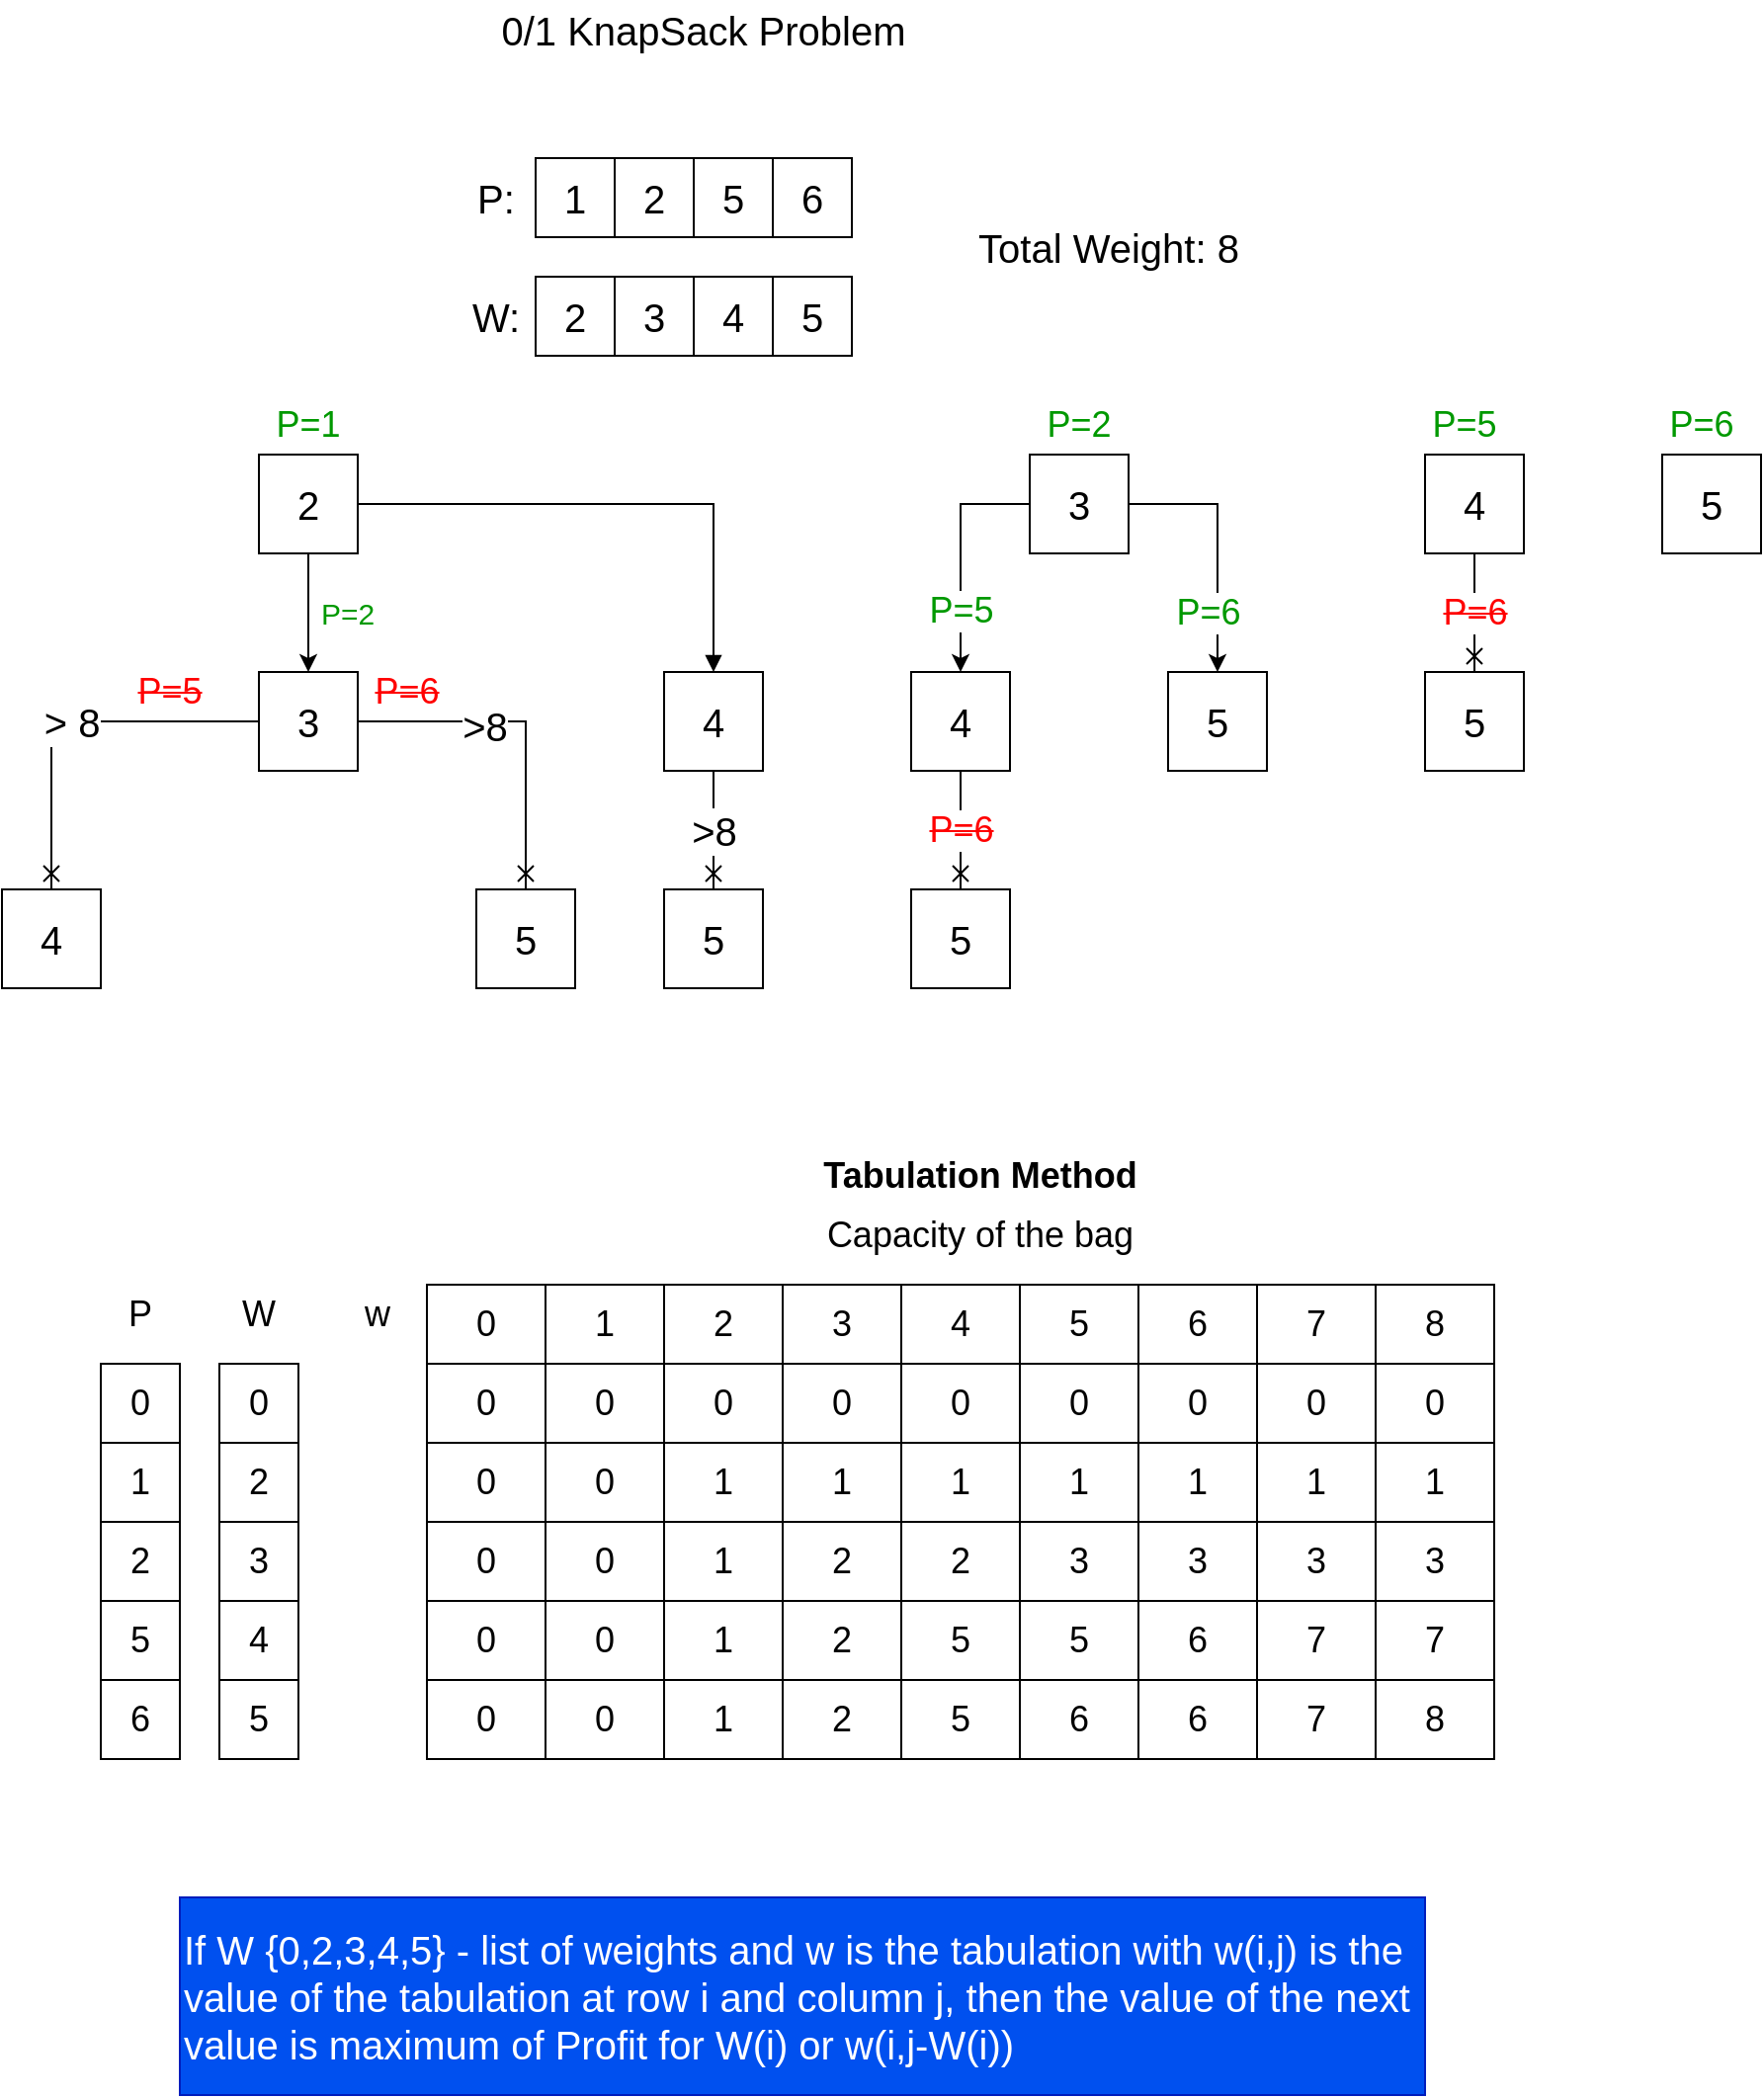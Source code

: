 <mxfile version="18.0.1" type="device"><diagram id="SqWBPJJUdPIukNFV1ZP2" name="Page-1"><mxGraphModel dx="1350" dy="841" grid="1" gridSize="10" guides="1" tooltips="1" connect="1" arrows="1" fold="1" page="1" pageScale="1" pageWidth="850" pageHeight="1100" math="0" shadow="0"><root><mxCell id="0"/><mxCell id="1" parent="0"/><mxCell id="1sHCbKnwe0wdmTZxjy4G-1" value="&lt;font style=&quot;font-size: 20px&quot;&gt;0/1 KnapSack Problem&lt;/font&gt;" style="text;html=1;strokeColor=none;fillColor=none;align=center;verticalAlign=middle;whiteSpace=wrap;rounded=0;" parent="1" vertex="1"><mxGeometry x="270" y="60" width="230" height="30" as="geometry"/></mxCell><mxCell id="1sHCbKnwe0wdmTZxjy4G-14" value="" style="group" parent="1" vertex="1" connectable="0"><mxGeometry x="250" y="200" width="210" height="40" as="geometry"/></mxCell><mxCell id="1sHCbKnwe0wdmTZxjy4G-8" value="W:" style="text;html=1;strokeColor=none;fillColor=none;align=center;verticalAlign=middle;whiteSpace=wrap;rounded=0;fontSize=20;" parent="1sHCbKnwe0wdmTZxjy4G-14" vertex="1"><mxGeometry y="5" width="60" height="30" as="geometry"/></mxCell><mxCell id="1sHCbKnwe0wdmTZxjy4G-9" value="" style="group" parent="1sHCbKnwe0wdmTZxjy4G-14" vertex="1" connectable="0"><mxGeometry x="50" width="160" height="40" as="geometry"/></mxCell><mxCell id="1sHCbKnwe0wdmTZxjy4G-10" value="2" style="rounded=0;whiteSpace=wrap;html=1;fontSize=20;" parent="1sHCbKnwe0wdmTZxjy4G-9" vertex="1"><mxGeometry width="40" height="40" as="geometry"/></mxCell><mxCell id="1sHCbKnwe0wdmTZxjy4G-11" value="3" style="rounded=0;whiteSpace=wrap;html=1;fontSize=20;" parent="1sHCbKnwe0wdmTZxjy4G-9" vertex="1"><mxGeometry x="40" width="40" height="40" as="geometry"/></mxCell><mxCell id="1sHCbKnwe0wdmTZxjy4G-12" value="4" style="rounded=0;whiteSpace=wrap;html=1;fontSize=20;" parent="1sHCbKnwe0wdmTZxjy4G-9" vertex="1"><mxGeometry x="80" width="40" height="40" as="geometry"/></mxCell><mxCell id="1sHCbKnwe0wdmTZxjy4G-13" value="5" style="rounded=0;whiteSpace=wrap;html=1;fontSize=20;" parent="1sHCbKnwe0wdmTZxjy4G-9" vertex="1"><mxGeometry x="120" width="40" height="40" as="geometry"/></mxCell><mxCell id="1sHCbKnwe0wdmTZxjy4G-15" value="" style="group" parent="1" vertex="1" connectable="0"><mxGeometry x="250" y="140" width="210" height="40" as="geometry"/></mxCell><mxCell id="1sHCbKnwe0wdmTZxjy4G-2" value="P:" style="text;html=1;strokeColor=none;fillColor=none;align=center;verticalAlign=middle;whiteSpace=wrap;rounded=0;fontSize=20;" parent="1sHCbKnwe0wdmTZxjy4G-15" vertex="1"><mxGeometry y="5" width="60" height="30" as="geometry"/></mxCell><mxCell id="1sHCbKnwe0wdmTZxjy4G-7" value="" style="group" parent="1sHCbKnwe0wdmTZxjy4G-15" vertex="1" connectable="0"><mxGeometry x="50" width="160" height="40" as="geometry"/></mxCell><mxCell id="1sHCbKnwe0wdmTZxjy4G-3" value="1" style="rounded=0;whiteSpace=wrap;html=1;fontSize=20;" parent="1sHCbKnwe0wdmTZxjy4G-7" vertex="1"><mxGeometry width="40" height="40" as="geometry"/></mxCell><mxCell id="1sHCbKnwe0wdmTZxjy4G-4" value="2" style="rounded=0;whiteSpace=wrap;html=1;fontSize=20;" parent="1sHCbKnwe0wdmTZxjy4G-7" vertex="1"><mxGeometry x="40" width="40" height="40" as="geometry"/></mxCell><mxCell id="1sHCbKnwe0wdmTZxjy4G-5" value="5" style="rounded=0;whiteSpace=wrap;html=1;fontSize=20;" parent="1sHCbKnwe0wdmTZxjy4G-7" vertex="1"><mxGeometry x="80" width="40" height="40" as="geometry"/></mxCell><mxCell id="1sHCbKnwe0wdmTZxjy4G-6" value="6" style="rounded=0;whiteSpace=wrap;html=1;fontSize=20;" parent="1sHCbKnwe0wdmTZxjy4G-7" vertex="1"><mxGeometry x="120" width="40" height="40" as="geometry"/></mxCell><mxCell id="1sHCbKnwe0wdmTZxjy4G-22" style="edgeStyle=orthogonalEdgeStyle;rounded=0;orthogonalLoop=1;jettySize=auto;html=1;fontSize=20;" parent="1" source="1sHCbKnwe0wdmTZxjy4G-16" target="1sHCbKnwe0wdmTZxjy4G-18" edge="1"><mxGeometry relative="1" as="geometry"/></mxCell><mxCell id="1sHCbKnwe0wdmTZxjy4G-28" style="edgeStyle=orthogonalEdgeStyle;rounded=0;orthogonalLoop=1;jettySize=auto;html=1;fontSize=20;endArrow=block;endFill=1;" parent="1" source="1sHCbKnwe0wdmTZxjy4G-16" target="1sHCbKnwe0wdmTZxjy4G-27" edge="1"><mxGeometry relative="1" as="geometry"/></mxCell><mxCell id="1sHCbKnwe0wdmTZxjy4G-16" value="2" style="whiteSpace=wrap;html=1;aspect=fixed;fontSize=20;" parent="1" vertex="1"><mxGeometry x="160" y="290" width="50" height="50" as="geometry"/></mxCell><mxCell id="1sHCbKnwe0wdmTZxjy4G-23" value="&amp;gt; 8" style="edgeStyle=orthogonalEdgeStyle;rounded=0;orthogonalLoop=1;jettySize=auto;html=1;fontSize=20;endArrow=cross;endFill=0;" parent="1" source="1sHCbKnwe0wdmTZxjy4G-18" target="1sHCbKnwe0wdmTZxjy4G-19" edge="1"><mxGeometry relative="1" as="geometry"><Array as="points"><mxPoint x="55" y="425"/></Array></mxGeometry></mxCell><mxCell id="1sHCbKnwe0wdmTZxjy4G-25" style="edgeStyle=orthogonalEdgeStyle;rounded=0;orthogonalLoop=1;jettySize=auto;html=1;entryX=0.5;entryY=0;entryDx=0;entryDy=0;fontSize=20;endArrow=cross;endFill=0;" parent="1" source="1sHCbKnwe0wdmTZxjy4G-18" target="1sHCbKnwe0wdmTZxjy4G-24" edge="1"><mxGeometry relative="1" as="geometry"/></mxCell><mxCell id="1sHCbKnwe0wdmTZxjy4G-26" value="&amp;gt;8" style="edgeLabel;html=1;align=center;verticalAlign=middle;resizable=0;points=[];fontSize=20;" parent="1sHCbKnwe0wdmTZxjy4G-25" vertex="1" connectable="0"><mxGeometry x="-0.247" y="-2" relative="1" as="geometry"><mxPoint as="offset"/></mxGeometry></mxCell><mxCell id="1sHCbKnwe0wdmTZxjy4G-18" value="3" style="whiteSpace=wrap;html=1;aspect=fixed;fontSize=20;" parent="1" vertex="1"><mxGeometry x="160" y="400" width="50" height="50" as="geometry"/></mxCell><mxCell id="1sHCbKnwe0wdmTZxjy4G-19" value="4" style="whiteSpace=wrap;html=1;aspect=fixed;fontSize=20;" parent="1" vertex="1"><mxGeometry x="30" y="510" width="50" height="50" as="geometry"/></mxCell><mxCell id="1sHCbKnwe0wdmTZxjy4G-21" value="Total Weight: 8" style="text;html=1;strokeColor=none;fillColor=none;align=center;verticalAlign=middle;whiteSpace=wrap;rounded=0;fontSize=20;" parent="1" vertex="1"><mxGeometry x="510" y="170" width="160" height="30" as="geometry"/></mxCell><mxCell id="1sHCbKnwe0wdmTZxjy4G-24" value="5" style="whiteSpace=wrap;html=1;aspect=fixed;fontSize=20;" parent="1" vertex="1"><mxGeometry x="270" y="510" width="50" height="50" as="geometry"/></mxCell><mxCell id="1sHCbKnwe0wdmTZxjy4G-30" value="&amp;gt;8" style="edgeStyle=orthogonalEdgeStyle;rounded=0;orthogonalLoop=1;jettySize=auto;html=1;entryX=0.5;entryY=0;entryDx=0;entryDy=0;fontSize=20;endArrow=cross;endFill=0;" parent="1" source="1sHCbKnwe0wdmTZxjy4G-27" target="1sHCbKnwe0wdmTZxjy4G-29" edge="1"><mxGeometry relative="1" as="geometry"/></mxCell><mxCell id="1sHCbKnwe0wdmTZxjy4G-27" value="4" style="whiteSpace=wrap;html=1;aspect=fixed;fontSize=20;" parent="1" vertex="1"><mxGeometry x="365" y="400" width="50" height="50" as="geometry"/></mxCell><mxCell id="1sHCbKnwe0wdmTZxjy4G-29" value="5" style="whiteSpace=wrap;html=1;aspect=fixed;fontSize=20;" parent="1" vertex="1"><mxGeometry x="365" y="510" width="50" height="50" as="geometry"/></mxCell><mxCell id="6oj-RewQW3KBcJWFU_oU-1" value="&lt;font size=&quot;1&quot; color=&quot;#ff0000&quot;&gt;&lt;strike style=&quot;font-size: 18px&quot;&gt;P=5&lt;/strike&gt;&lt;/font&gt;" style="text;html=1;strokeColor=none;fillColor=none;align=center;verticalAlign=middle;whiteSpace=wrap;rounded=0;" parent="1" vertex="1"><mxGeometry x="90" y="400" width="50" height="20" as="geometry"/></mxCell><mxCell id="6oj-RewQW3KBcJWFU_oU-3" value="&lt;font style=&quot;font-size: 15px&quot; color=&quot;#009900&quot;&gt;P=2&lt;/font&gt;" style="text;html=1;strokeColor=none;fillColor=none;align=center;verticalAlign=middle;whiteSpace=wrap;rounded=0;" parent="1" vertex="1"><mxGeometry x="180" y="360" width="50" height="20" as="geometry"/></mxCell><mxCell id="6oj-RewQW3KBcJWFU_oU-5" value="&lt;font size=&quot;1&quot; color=&quot;#ff0000&quot;&gt;&lt;strike style=&quot;font-size: 18px&quot;&gt;P=6&lt;/strike&gt;&lt;/font&gt;" style="text;html=1;strokeColor=none;fillColor=none;align=center;verticalAlign=middle;whiteSpace=wrap;rounded=0;" parent="1" vertex="1"><mxGeometry x="210" y="400" width="50" height="20" as="geometry"/></mxCell><mxCell id="O2VQl1A5MCL1gVGpdBg6-3" style="edgeStyle=orthogonalEdgeStyle;rounded=0;orthogonalLoop=1;jettySize=auto;html=1;fontSize=18;fontColor=#FF0000;" parent="1" source="O2VQl1A5MCL1gVGpdBg6-1" target="O2VQl1A5MCL1gVGpdBg6-2" edge="1"><mxGeometry relative="1" as="geometry"/></mxCell><mxCell id="O2VQl1A5MCL1gVGpdBg6-7" value="&lt;font&gt;P=5&lt;/font&gt;" style="edgeLabel;html=1;align=center;verticalAlign=middle;resizable=0;points=[];fontSize=18;fontColor=#009900;" parent="O2VQl1A5MCL1gVGpdBg6-3" vertex="1" connectable="0"><mxGeometry x="0.483" relative="1" as="geometry"><mxPoint as="offset"/></mxGeometry></mxCell><mxCell id="O2VQl1A5MCL1gVGpdBg6-9" value="&lt;font color=&quot;#009900&quot;&gt;P=6&lt;/font&gt;" style="edgeStyle=orthogonalEdgeStyle;rounded=0;orthogonalLoop=1;jettySize=auto;html=1;fontSize=18;fontColor=#000000;endArrow=classic;endFill=1;" parent="1" source="O2VQl1A5MCL1gVGpdBg6-1" target="O2VQl1A5MCL1gVGpdBg6-5" edge="1"><mxGeometry x="0.538" y="-5" relative="1" as="geometry"><mxPoint as="offset"/></mxGeometry></mxCell><mxCell id="O2VQl1A5MCL1gVGpdBg6-1" value="3" style="whiteSpace=wrap;html=1;aspect=fixed;fontSize=20;" parent="1" vertex="1"><mxGeometry x="550" y="290" width="50" height="50" as="geometry"/></mxCell><mxCell id="O2VQl1A5MCL1gVGpdBg6-6" value="&lt;strike&gt;P=6&lt;/strike&gt;" style="edgeStyle=orthogonalEdgeStyle;rounded=0;orthogonalLoop=1;jettySize=auto;html=1;fontSize=18;fontColor=#FF0000;endArrow=cross;endFill=0;" parent="1" source="O2VQl1A5MCL1gVGpdBg6-2" target="O2VQl1A5MCL1gVGpdBg6-4" edge="1"><mxGeometry relative="1" as="geometry"><Array as="points"><mxPoint x="515" y="480"/><mxPoint x="515" y="480"/></Array></mxGeometry></mxCell><mxCell id="O2VQl1A5MCL1gVGpdBg6-2" value="4" style="whiteSpace=wrap;html=1;aspect=fixed;fontSize=20;" parent="1" vertex="1"><mxGeometry x="490" y="400" width="50" height="50" as="geometry"/></mxCell><mxCell id="O2VQl1A5MCL1gVGpdBg6-4" value="5" style="whiteSpace=wrap;html=1;aspect=fixed;fontSize=20;" parent="1" vertex="1"><mxGeometry x="490" y="510" width="50" height="50" as="geometry"/></mxCell><mxCell id="O2VQl1A5MCL1gVGpdBg6-5" value="5" style="whiteSpace=wrap;html=1;aspect=fixed;fontSize=20;" parent="1" vertex="1"><mxGeometry x="620" y="400" width="50" height="50" as="geometry"/></mxCell><mxCell id="O2VQl1A5MCL1gVGpdBg6-12" value="&lt;font color=&quot;#ff0000&quot;&gt;&lt;strike&gt;P=6&lt;/strike&gt;&lt;/font&gt;" style="edgeStyle=orthogonalEdgeStyle;rounded=0;orthogonalLoop=1;jettySize=auto;html=1;fontSize=18;fontColor=#009900;endArrow=cross;endFill=0;" parent="1" source="O2VQl1A5MCL1gVGpdBg6-10" target="O2VQl1A5MCL1gVGpdBg6-11" edge="1"><mxGeometry relative="1" as="geometry"/></mxCell><mxCell id="O2VQl1A5MCL1gVGpdBg6-10" value="4" style="whiteSpace=wrap;html=1;aspect=fixed;fontSize=20;" parent="1" vertex="1"><mxGeometry x="750" y="290" width="50" height="50" as="geometry"/></mxCell><mxCell id="O2VQl1A5MCL1gVGpdBg6-11" value="5" style="whiteSpace=wrap;html=1;aspect=fixed;fontSize=20;" parent="1" vertex="1"><mxGeometry x="750" y="400" width="50" height="50" as="geometry"/></mxCell><mxCell id="O2VQl1A5MCL1gVGpdBg6-13" value="5" style="whiteSpace=wrap;html=1;aspect=fixed;fontSize=20;" parent="1" vertex="1"><mxGeometry x="870" y="290" width="50" height="50" as="geometry"/></mxCell><mxCell id="O2VQl1A5MCL1gVGpdBg6-14" value="&lt;font color=&quot;#009900&quot;&gt;P=6&lt;/font&gt;" style="text;html=1;strokeColor=none;fillColor=none;align=center;verticalAlign=middle;whiteSpace=wrap;rounded=0;fontSize=18;fontColor=#FF0000;" parent="1" vertex="1"><mxGeometry x="860" y="260" width="60" height="30" as="geometry"/></mxCell><mxCell id="O2VQl1A5MCL1gVGpdBg6-16" value="&lt;font color=&quot;#009900&quot;&gt;P=5&lt;/font&gt;" style="text;html=1;strokeColor=none;fillColor=none;align=center;verticalAlign=middle;whiteSpace=wrap;rounded=0;fontSize=18;fontColor=#FF0000;" parent="1" vertex="1"><mxGeometry x="740" y="260" width="60" height="30" as="geometry"/></mxCell><mxCell id="O2VQl1A5MCL1gVGpdBg6-17" value="&lt;font color=&quot;#009900&quot;&gt;P=2&lt;/font&gt;" style="text;html=1;strokeColor=none;fillColor=none;align=center;verticalAlign=middle;whiteSpace=wrap;rounded=0;fontSize=18;fontColor=#FF0000;" parent="1" vertex="1"><mxGeometry x="545" y="260" width="60" height="30" as="geometry"/></mxCell><mxCell id="O2VQl1A5MCL1gVGpdBg6-18" value="&lt;font color=&quot;#009900&quot;&gt;P=1&lt;/font&gt;" style="text;html=1;strokeColor=none;fillColor=none;align=center;verticalAlign=middle;whiteSpace=wrap;rounded=0;fontSize=18;fontColor=#FF0000;" parent="1" vertex="1"><mxGeometry x="155" y="260" width="60" height="30" as="geometry"/></mxCell><mxCell id="oc0opYV-FG1oWJSfv5Wd-47" value="&lt;font style=&quot;font-size: 18px&quot;&gt;&lt;b&gt;Tabulation Method&lt;/b&gt;&lt;/font&gt;" style="text;html=1;strokeColor=none;fillColor=none;align=center;verticalAlign=middle;whiteSpace=wrap;rounded=0;" parent="1" vertex="1"><mxGeometry x="425" y="640" width="200" height="30" as="geometry"/></mxCell><mxCell id="oc0opYV-FG1oWJSfv5Wd-64" value="" style="group" parent="1" vertex="1" connectable="0"><mxGeometry x="70" y="710" width="60" height="240" as="geometry"/></mxCell><mxCell id="oc0opYV-FG1oWJSfv5Wd-48" value="0" style="whiteSpace=wrap;html=1;aspect=fixed;fontSize=18;" parent="oc0opYV-FG1oWJSfv5Wd-64" vertex="1"><mxGeometry x="10" y="40" width="40" height="40" as="geometry"/></mxCell><mxCell id="oc0opYV-FG1oWJSfv5Wd-50" value="P" style="text;html=1;strokeColor=none;fillColor=none;align=center;verticalAlign=middle;whiteSpace=wrap;rounded=0;fontSize=18;" parent="oc0opYV-FG1oWJSfv5Wd-64" vertex="1"><mxGeometry width="60" height="30" as="geometry"/></mxCell><mxCell id="oc0opYV-FG1oWJSfv5Wd-52" value="1" style="whiteSpace=wrap;html=1;aspect=fixed;fontSize=18;" parent="oc0opYV-FG1oWJSfv5Wd-64" vertex="1"><mxGeometry x="10" y="80" width="40" height="40" as="geometry"/></mxCell><mxCell id="oc0opYV-FG1oWJSfv5Wd-58" value="2" style="whiteSpace=wrap;html=1;aspect=fixed;fontSize=18;" parent="oc0opYV-FG1oWJSfv5Wd-64" vertex="1"><mxGeometry x="10" y="120" width="40" height="40" as="geometry"/></mxCell><mxCell id="oc0opYV-FG1oWJSfv5Wd-60" value="5" style="whiteSpace=wrap;html=1;aspect=fixed;fontSize=18;" parent="oc0opYV-FG1oWJSfv5Wd-64" vertex="1"><mxGeometry x="10" y="160" width="40" height="40" as="geometry"/></mxCell><mxCell id="oc0opYV-FG1oWJSfv5Wd-62" value="6" style="whiteSpace=wrap;html=1;aspect=fixed;fontSize=18;" parent="oc0opYV-FG1oWJSfv5Wd-64" vertex="1"><mxGeometry x="10" y="200" width="40" height="40" as="geometry"/></mxCell><mxCell id="oc0opYV-FG1oWJSfv5Wd-65" value="" style="group" parent="1" vertex="1" connectable="0"><mxGeometry x="130" y="710" width="60" height="240" as="geometry"/></mxCell><mxCell id="oc0opYV-FG1oWJSfv5Wd-49" value="0" style="whiteSpace=wrap;html=1;aspect=fixed;fontSize=18;" parent="oc0opYV-FG1oWJSfv5Wd-65" vertex="1"><mxGeometry x="10" y="40" width="40" height="40" as="geometry"/></mxCell><mxCell id="oc0opYV-FG1oWJSfv5Wd-51" value="W" style="text;html=1;strokeColor=none;fillColor=none;align=center;verticalAlign=middle;whiteSpace=wrap;rounded=0;fontSize=18;" parent="oc0opYV-FG1oWJSfv5Wd-65" vertex="1"><mxGeometry width="60" height="30" as="geometry"/></mxCell><mxCell id="oc0opYV-FG1oWJSfv5Wd-53" value="2" style="whiteSpace=wrap;html=1;aspect=fixed;fontSize=18;" parent="oc0opYV-FG1oWJSfv5Wd-65" vertex="1"><mxGeometry x="10" y="80" width="40" height="40" as="geometry"/></mxCell><mxCell id="oc0opYV-FG1oWJSfv5Wd-59" value="3" style="whiteSpace=wrap;html=1;aspect=fixed;fontSize=18;" parent="oc0opYV-FG1oWJSfv5Wd-65" vertex="1"><mxGeometry x="10" y="120" width="40" height="40" as="geometry"/></mxCell><mxCell id="oc0opYV-FG1oWJSfv5Wd-61" value="4" style="whiteSpace=wrap;html=1;aspect=fixed;fontSize=18;" parent="oc0opYV-FG1oWJSfv5Wd-65" vertex="1"><mxGeometry x="10" y="160" width="40" height="40" as="geometry"/></mxCell><mxCell id="oc0opYV-FG1oWJSfv5Wd-63" value="5" style="whiteSpace=wrap;html=1;aspect=fixed;fontSize=18;" parent="oc0opYV-FG1oWJSfv5Wd-65" vertex="1"><mxGeometry x="10" y="200" width="40" height="40" as="geometry"/></mxCell><mxCell id="oc0opYV-FG1oWJSfv5Wd-117" value="Capacity of the bag" style="text;html=1;strokeColor=none;fillColor=none;align=center;verticalAlign=middle;whiteSpace=wrap;rounded=0;fontSize=18;" parent="1" vertex="1"><mxGeometry x="380" y="670" width="290" height="30" as="geometry"/></mxCell><mxCell id="oc0opYV-FG1oWJSfv5Wd-125" value="" style="shape=table;startSize=0;container=1;collapsible=0;childLayout=tableLayout;fontSize=18;" parent="1" vertex="1"><mxGeometry x="245" y="710" width="540" height="240" as="geometry"/></mxCell><mxCell id="oc0opYV-FG1oWJSfv5Wd-126" value="" style="shape=tableRow;horizontal=0;startSize=0;swimlaneHead=0;swimlaneBody=0;top=0;left=0;bottom=0;right=0;collapsible=0;dropTarget=0;fillColor=none;points=[[0,0.5],[1,0.5]];portConstraint=eastwest;fontSize=18;" parent="oc0opYV-FG1oWJSfv5Wd-125" vertex="1"><mxGeometry width="540" height="40" as="geometry"/></mxCell><mxCell id="oc0opYV-FG1oWJSfv5Wd-127" value="0" style="shape=partialRectangle;html=1;whiteSpace=wrap;connectable=0;overflow=hidden;fillColor=none;top=0;left=0;bottom=0;right=0;pointerEvents=1;fontSize=18;" parent="oc0opYV-FG1oWJSfv5Wd-126" vertex="1"><mxGeometry width="60" height="40" as="geometry"><mxRectangle width="60" height="40" as="alternateBounds"/></mxGeometry></mxCell><mxCell id="oc0opYV-FG1oWJSfv5Wd-128" value="1" style="shape=partialRectangle;html=1;whiteSpace=wrap;connectable=0;overflow=hidden;fillColor=none;top=0;left=0;bottom=0;right=0;pointerEvents=1;fontSize=18;" parent="oc0opYV-FG1oWJSfv5Wd-126" vertex="1"><mxGeometry x="60" width="60" height="40" as="geometry"><mxRectangle width="60" height="40" as="alternateBounds"/></mxGeometry></mxCell><mxCell id="oc0opYV-FG1oWJSfv5Wd-129" value="2" style="shape=partialRectangle;html=1;whiteSpace=wrap;connectable=0;overflow=hidden;fillColor=none;top=0;left=0;bottom=0;right=0;pointerEvents=1;fontSize=18;" parent="oc0opYV-FG1oWJSfv5Wd-126" vertex="1"><mxGeometry x="120" width="60" height="40" as="geometry"><mxRectangle width="60" height="40" as="alternateBounds"/></mxGeometry></mxCell><mxCell id="oc0opYV-FG1oWJSfv5Wd-130" value="3" style="shape=partialRectangle;html=1;whiteSpace=wrap;connectable=0;overflow=hidden;fillColor=none;top=0;left=0;bottom=0;right=0;pointerEvents=1;fontSize=18;" parent="oc0opYV-FG1oWJSfv5Wd-126" vertex="1"><mxGeometry x="180" width="60" height="40" as="geometry"><mxRectangle width="60" height="40" as="alternateBounds"/></mxGeometry></mxCell><mxCell id="oc0opYV-FG1oWJSfv5Wd-131" value="4" style="shape=partialRectangle;html=1;whiteSpace=wrap;connectable=0;overflow=hidden;fillColor=none;top=0;left=0;bottom=0;right=0;pointerEvents=1;fontSize=18;" parent="oc0opYV-FG1oWJSfv5Wd-126" vertex="1"><mxGeometry x="240" width="60" height="40" as="geometry"><mxRectangle width="60" height="40" as="alternateBounds"/></mxGeometry></mxCell><mxCell id="oc0opYV-FG1oWJSfv5Wd-132" value="5" style="shape=partialRectangle;html=1;whiteSpace=wrap;connectable=0;overflow=hidden;fillColor=none;top=0;left=0;bottom=0;right=0;pointerEvents=1;fontSize=18;" parent="oc0opYV-FG1oWJSfv5Wd-126" vertex="1"><mxGeometry x="300" width="60" height="40" as="geometry"><mxRectangle width="60" height="40" as="alternateBounds"/></mxGeometry></mxCell><mxCell id="oc0opYV-FG1oWJSfv5Wd-133" value="6" style="shape=partialRectangle;html=1;whiteSpace=wrap;connectable=0;overflow=hidden;fillColor=none;top=0;left=0;bottom=0;right=0;pointerEvents=1;fontSize=18;" parent="oc0opYV-FG1oWJSfv5Wd-126" vertex="1"><mxGeometry x="360" width="60" height="40" as="geometry"><mxRectangle width="60" height="40" as="alternateBounds"/></mxGeometry></mxCell><mxCell id="oc0opYV-FG1oWJSfv5Wd-134" value="7" style="shape=partialRectangle;html=1;whiteSpace=wrap;connectable=0;overflow=hidden;fillColor=none;top=0;left=0;bottom=0;right=0;pointerEvents=1;fontSize=18;" parent="oc0opYV-FG1oWJSfv5Wd-126" vertex="1"><mxGeometry x="420" width="60" height="40" as="geometry"><mxRectangle width="60" height="40" as="alternateBounds"/></mxGeometry></mxCell><mxCell id="oc0opYV-FG1oWJSfv5Wd-135" value="8" style="shape=partialRectangle;html=1;whiteSpace=wrap;connectable=0;overflow=hidden;fillColor=none;top=0;left=0;bottom=0;right=0;pointerEvents=1;fontSize=18;" parent="oc0opYV-FG1oWJSfv5Wd-126" vertex="1"><mxGeometry x="480" width="60" height="40" as="geometry"><mxRectangle width="60" height="40" as="alternateBounds"/></mxGeometry></mxCell><mxCell id="oc0opYV-FG1oWJSfv5Wd-136" value="" style="shape=tableRow;horizontal=0;startSize=0;swimlaneHead=0;swimlaneBody=0;top=0;left=0;bottom=0;right=0;collapsible=0;dropTarget=0;fillColor=none;points=[[0,0.5],[1,0.5]];portConstraint=eastwest;fontSize=18;" parent="oc0opYV-FG1oWJSfv5Wd-125" vertex="1"><mxGeometry y="40" width="540" height="40" as="geometry"/></mxCell><mxCell id="oc0opYV-FG1oWJSfv5Wd-137" value="0" style="shape=partialRectangle;html=1;whiteSpace=wrap;connectable=0;overflow=hidden;fillColor=none;top=0;left=0;bottom=0;right=0;pointerEvents=1;fontSize=18;" parent="oc0opYV-FG1oWJSfv5Wd-136" vertex="1"><mxGeometry width="60" height="40" as="geometry"><mxRectangle width="60" height="40" as="alternateBounds"/></mxGeometry></mxCell><mxCell id="oc0opYV-FG1oWJSfv5Wd-138" value="0" style="shape=partialRectangle;html=1;whiteSpace=wrap;connectable=0;overflow=hidden;fillColor=none;top=0;left=0;bottom=0;right=0;pointerEvents=1;fontSize=18;" parent="oc0opYV-FG1oWJSfv5Wd-136" vertex="1"><mxGeometry x="60" width="60" height="40" as="geometry"><mxRectangle width="60" height="40" as="alternateBounds"/></mxGeometry></mxCell><mxCell id="oc0opYV-FG1oWJSfv5Wd-139" value="0" style="shape=partialRectangle;html=1;whiteSpace=wrap;connectable=0;overflow=hidden;fillColor=none;top=0;left=0;bottom=0;right=0;pointerEvents=1;fontSize=18;" parent="oc0opYV-FG1oWJSfv5Wd-136" vertex="1"><mxGeometry x="120" width="60" height="40" as="geometry"><mxRectangle width="60" height="40" as="alternateBounds"/></mxGeometry></mxCell><mxCell id="oc0opYV-FG1oWJSfv5Wd-140" value="0" style="shape=partialRectangle;html=1;whiteSpace=wrap;connectable=0;overflow=hidden;fillColor=none;top=0;left=0;bottom=0;right=0;pointerEvents=1;fontSize=18;" parent="oc0opYV-FG1oWJSfv5Wd-136" vertex="1"><mxGeometry x="180" width="60" height="40" as="geometry"><mxRectangle width="60" height="40" as="alternateBounds"/></mxGeometry></mxCell><mxCell id="oc0opYV-FG1oWJSfv5Wd-141" value="0" style="shape=partialRectangle;html=1;whiteSpace=wrap;connectable=0;overflow=hidden;fillColor=none;top=0;left=0;bottom=0;right=0;pointerEvents=1;fontSize=18;" parent="oc0opYV-FG1oWJSfv5Wd-136" vertex="1"><mxGeometry x="240" width="60" height="40" as="geometry"><mxRectangle width="60" height="40" as="alternateBounds"/></mxGeometry></mxCell><mxCell id="oc0opYV-FG1oWJSfv5Wd-142" value="0" style="shape=partialRectangle;html=1;whiteSpace=wrap;connectable=0;overflow=hidden;fillColor=none;top=0;left=0;bottom=0;right=0;pointerEvents=1;fontSize=18;" parent="oc0opYV-FG1oWJSfv5Wd-136" vertex="1"><mxGeometry x="300" width="60" height="40" as="geometry"><mxRectangle width="60" height="40" as="alternateBounds"/></mxGeometry></mxCell><mxCell id="oc0opYV-FG1oWJSfv5Wd-143" value="0" style="shape=partialRectangle;html=1;whiteSpace=wrap;connectable=0;overflow=hidden;fillColor=none;top=0;left=0;bottom=0;right=0;pointerEvents=1;fontSize=18;" parent="oc0opYV-FG1oWJSfv5Wd-136" vertex="1"><mxGeometry x="360" width="60" height="40" as="geometry"><mxRectangle width="60" height="40" as="alternateBounds"/></mxGeometry></mxCell><mxCell id="oc0opYV-FG1oWJSfv5Wd-144" value="0" style="shape=partialRectangle;html=1;whiteSpace=wrap;connectable=0;overflow=hidden;fillColor=none;top=0;left=0;bottom=0;right=0;pointerEvents=1;fontSize=18;" parent="oc0opYV-FG1oWJSfv5Wd-136" vertex="1"><mxGeometry x="420" width="60" height="40" as="geometry"><mxRectangle width="60" height="40" as="alternateBounds"/></mxGeometry></mxCell><mxCell id="oc0opYV-FG1oWJSfv5Wd-145" value="0" style="shape=partialRectangle;html=1;whiteSpace=wrap;connectable=0;overflow=hidden;fillColor=none;top=0;left=0;bottom=0;right=0;pointerEvents=1;fontSize=18;" parent="oc0opYV-FG1oWJSfv5Wd-136" vertex="1"><mxGeometry x="480" width="60" height="40" as="geometry"><mxRectangle width="60" height="40" as="alternateBounds"/></mxGeometry></mxCell><mxCell id="oc0opYV-FG1oWJSfv5Wd-146" value="" style="shape=tableRow;horizontal=0;startSize=0;swimlaneHead=0;swimlaneBody=0;top=0;left=0;bottom=0;right=0;collapsible=0;dropTarget=0;fillColor=none;points=[[0,0.5],[1,0.5]];portConstraint=eastwest;fontSize=18;" parent="oc0opYV-FG1oWJSfv5Wd-125" vertex="1"><mxGeometry y="80" width="540" height="40" as="geometry"/></mxCell><mxCell id="oc0opYV-FG1oWJSfv5Wd-147" value="0" style="shape=partialRectangle;html=1;whiteSpace=wrap;connectable=0;overflow=hidden;fillColor=none;top=0;left=0;bottom=0;right=0;pointerEvents=1;fontSize=18;" parent="oc0opYV-FG1oWJSfv5Wd-146" vertex="1"><mxGeometry width="60" height="40" as="geometry"><mxRectangle width="60" height="40" as="alternateBounds"/></mxGeometry></mxCell><mxCell id="oc0opYV-FG1oWJSfv5Wd-148" value="0" style="shape=partialRectangle;html=1;whiteSpace=wrap;connectable=0;overflow=hidden;fillColor=none;top=0;left=0;bottom=0;right=0;pointerEvents=1;fontSize=18;" parent="oc0opYV-FG1oWJSfv5Wd-146" vertex="1"><mxGeometry x="60" width="60" height="40" as="geometry"><mxRectangle width="60" height="40" as="alternateBounds"/></mxGeometry></mxCell><mxCell id="oc0opYV-FG1oWJSfv5Wd-149" value="1" style="shape=partialRectangle;html=1;whiteSpace=wrap;connectable=0;overflow=hidden;fillColor=none;top=0;left=0;bottom=0;right=0;pointerEvents=1;fontSize=18;" parent="oc0opYV-FG1oWJSfv5Wd-146" vertex="1"><mxGeometry x="120" width="60" height="40" as="geometry"><mxRectangle width="60" height="40" as="alternateBounds"/></mxGeometry></mxCell><mxCell id="oc0opYV-FG1oWJSfv5Wd-150" value="1" style="shape=partialRectangle;html=1;whiteSpace=wrap;connectable=0;overflow=hidden;fillColor=none;top=0;left=0;bottom=0;right=0;pointerEvents=1;fontSize=18;" parent="oc0opYV-FG1oWJSfv5Wd-146" vertex="1"><mxGeometry x="180" width="60" height="40" as="geometry"><mxRectangle width="60" height="40" as="alternateBounds"/></mxGeometry></mxCell><mxCell id="oc0opYV-FG1oWJSfv5Wd-151" value="1" style="shape=partialRectangle;html=1;whiteSpace=wrap;connectable=0;overflow=hidden;fillColor=none;top=0;left=0;bottom=0;right=0;pointerEvents=1;fontSize=18;" parent="oc0opYV-FG1oWJSfv5Wd-146" vertex="1"><mxGeometry x="240" width="60" height="40" as="geometry"><mxRectangle width="60" height="40" as="alternateBounds"/></mxGeometry></mxCell><mxCell id="oc0opYV-FG1oWJSfv5Wd-152" value="1" style="shape=partialRectangle;html=1;whiteSpace=wrap;connectable=0;overflow=hidden;fillColor=none;top=0;left=0;bottom=0;right=0;pointerEvents=1;fontSize=18;" parent="oc0opYV-FG1oWJSfv5Wd-146" vertex="1"><mxGeometry x="300" width="60" height="40" as="geometry"><mxRectangle width="60" height="40" as="alternateBounds"/></mxGeometry></mxCell><mxCell id="oc0opYV-FG1oWJSfv5Wd-153" value="1" style="shape=partialRectangle;html=1;whiteSpace=wrap;connectable=0;overflow=hidden;fillColor=none;top=0;left=0;bottom=0;right=0;pointerEvents=1;fontSize=18;" parent="oc0opYV-FG1oWJSfv5Wd-146" vertex="1"><mxGeometry x="360" width="60" height="40" as="geometry"><mxRectangle width="60" height="40" as="alternateBounds"/></mxGeometry></mxCell><mxCell id="oc0opYV-FG1oWJSfv5Wd-154" value="1" style="shape=partialRectangle;html=1;whiteSpace=wrap;connectable=0;overflow=hidden;fillColor=none;top=0;left=0;bottom=0;right=0;pointerEvents=1;fontSize=18;" parent="oc0opYV-FG1oWJSfv5Wd-146" vertex="1"><mxGeometry x="420" width="60" height="40" as="geometry"><mxRectangle width="60" height="40" as="alternateBounds"/></mxGeometry></mxCell><mxCell id="oc0opYV-FG1oWJSfv5Wd-155" value="1" style="shape=partialRectangle;html=1;whiteSpace=wrap;connectable=0;overflow=hidden;fillColor=none;top=0;left=0;bottom=0;right=0;pointerEvents=1;fontSize=18;" parent="oc0opYV-FG1oWJSfv5Wd-146" vertex="1"><mxGeometry x="480" width="60" height="40" as="geometry"><mxRectangle width="60" height="40" as="alternateBounds"/></mxGeometry></mxCell><mxCell id="oc0opYV-FG1oWJSfv5Wd-156" value="" style="shape=tableRow;horizontal=0;startSize=0;swimlaneHead=0;swimlaneBody=0;top=0;left=0;bottom=0;right=0;collapsible=0;dropTarget=0;fillColor=none;points=[[0,0.5],[1,0.5]];portConstraint=eastwest;fontSize=18;" parent="oc0opYV-FG1oWJSfv5Wd-125" vertex="1"><mxGeometry y="120" width="540" height="40" as="geometry"/></mxCell><mxCell id="oc0opYV-FG1oWJSfv5Wd-157" value="0" style="shape=partialRectangle;html=1;whiteSpace=wrap;connectable=0;overflow=hidden;fillColor=none;top=0;left=0;bottom=0;right=0;pointerEvents=1;fontSize=18;" parent="oc0opYV-FG1oWJSfv5Wd-156" vertex="1"><mxGeometry width="60" height="40" as="geometry"><mxRectangle width="60" height="40" as="alternateBounds"/></mxGeometry></mxCell><mxCell id="oc0opYV-FG1oWJSfv5Wd-158" value="0" style="shape=partialRectangle;html=1;whiteSpace=wrap;connectable=0;overflow=hidden;fillColor=none;top=0;left=0;bottom=0;right=0;pointerEvents=1;fontSize=18;" parent="oc0opYV-FG1oWJSfv5Wd-156" vertex="1"><mxGeometry x="60" width="60" height="40" as="geometry"><mxRectangle width="60" height="40" as="alternateBounds"/></mxGeometry></mxCell><mxCell id="oc0opYV-FG1oWJSfv5Wd-159" value="1" style="shape=partialRectangle;html=1;whiteSpace=wrap;connectable=0;overflow=hidden;fillColor=none;top=0;left=0;bottom=0;right=0;pointerEvents=1;fontSize=18;" parent="oc0opYV-FG1oWJSfv5Wd-156" vertex="1"><mxGeometry x="120" width="60" height="40" as="geometry"><mxRectangle width="60" height="40" as="alternateBounds"/></mxGeometry></mxCell><mxCell id="oc0opYV-FG1oWJSfv5Wd-160" value="2" style="shape=partialRectangle;html=1;whiteSpace=wrap;connectable=0;overflow=hidden;fillColor=none;top=0;left=0;bottom=0;right=0;pointerEvents=1;fontSize=18;" parent="oc0opYV-FG1oWJSfv5Wd-156" vertex="1"><mxGeometry x="180" width="60" height="40" as="geometry"><mxRectangle width="60" height="40" as="alternateBounds"/></mxGeometry></mxCell><mxCell id="oc0opYV-FG1oWJSfv5Wd-161" value="2" style="shape=partialRectangle;html=1;whiteSpace=wrap;connectable=0;overflow=hidden;fillColor=none;top=0;left=0;bottom=0;right=0;pointerEvents=1;fontSize=18;" parent="oc0opYV-FG1oWJSfv5Wd-156" vertex="1"><mxGeometry x="240" width="60" height="40" as="geometry"><mxRectangle width="60" height="40" as="alternateBounds"/></mxGeometry></mxCell><mxCell id="oc0opYV-FG1oWJSfv5Wd-162" value="3" style="shape=partialRectangle;html=1;whiteSpace=wrap;connectable=0;overflow=hidden;fillColor=none;top=0;left=0;bottom=0;right=0;pointerEvents=1;fontSize=18;" parent="oc0opYV-FG1oWJSfv5Wd-156" vertex="1"><mxGeometry x="300" width="60" height="40" as="geometry"><mxRectangle width="60" height="40" as="alternateBounds"/></mxGeometry></mxCell><mxCell id="oc0opYV-FG1oWJSfv5Wd-163" value="3" style="shape=partialRectangle;html=1;whiteSpace=wrap;connectable=0;overflow=hidden;fillColor=none;top=0;left=0;bottom=0;right=0;pointerEvents=1;fontSize=18;" parent="oc0opYV-FG1oWJSfv5Wd-156" vertex="1"><mxGeometry x="360" width="60" height="40" as="geometry"><mxRectangle width="60" height="40" as="alternateBounds"/></mxGeometry></mxCell><mxCell id="oc0opYV-FG1oWJSfv5Wd-164" value="3" style="shape=partialRectangle;html=1;whiteSpace=wrap;connectable=0;overflow=hidden;fillColor=none;top=0;left=0;bottom=0;right=0;pointerEvents=1;fontSize=18;" parent="oc0opYV-FG1oWJSfv5Wd-156" vertex="1"><mxGeometry x="420" width="60" height="40" as="geometry"><mxRectangle width="60" height="40" as="alternateBounds"/></mxGeometry></mxCell><mxCell id="oc0opYV-FG1oWJSfv5Wd-165" value="3" style="shape=partialRectangle;html=1;whiteSpace=wrap;connectable=0;overflow=hidden;fillColor=none;top=0;left=0;bottom=0;right=0;pointerEvents=1;fontSize=18;" parent="oc0opYV-FG1oWJSfv5Wd-156" vertex="1"><mxGeometry x="480" width="60" height="40" as="geometry"><mxRectangle width="60" height="40" as="alternateBounds"/></mxGeometry></mxCell><mxCell id="oc0opYV-FG1oWJSfv5Wd-166" value="" style="shape=tableRow;horizontal=0;startSize=0;swimlaneHead=0;swimlaneBody=0;top=0;left=0;bottom=0;right=0;collapsible=0;dropTarget=0;fillColor=none;points=[[0,0.5],[1,0.5]];portConstraint=eastwest;fontSize=18;" parent="oc0opYV-FG1oWJSfv5Wd-125" vertex="1"><mxGeometry y="160" width="540" height="40" as="geometry"/></mxCell><mxCell id="oc0opYV-FG1oWJSfv5Wd-167" value="0" style="shape=partialRectangle;html=1;whiteSpace=wrap;connectable=0;overflow=hidden;fillColor=none;top=0;left=0;bottom=0;right=0;pointerEvents=1;fontSize=18;" parent="oc0opYV-FG1oWJSfv5Wd-166" vertex="1"><mxGeometry width="60" height="40" as="geometry"><mxRectangle width="60" height="40" as="alternateBounds"/></mxGeometry></mxCell><mxCell id="oc0opYV-FG1oWJSfv5Wd-168" value="0" style="shape=partialRectangle;html=1;whiteSpace=wrap;connectable=0;overflow=hidden;fillColor=none;top=0;left=0;bottom=0;right=0;pointerEvents=1;fontSize=18;" parent="oc0opYV-FG1oWJSfv5Wd-166" vertex="1"><mxGeometry x="60" width="60" height="40" as="geometry"><mxRectangle width="60" height="40" as="alternateBounds"/></mxGeometry></mxCell><mxCell id="oc0opYV-FG1oWJSfv5Wd-169" value="1" style="shape=partialRectangle;html=1;whiteSpace=wrap;connectable=0;overflow=hidden;fillColor=none;top=0;left=0;bottom=0;right=0;pointerEvents=1;fontSize=18;" parent="oc0opYV-FG1oWJSfv5Wd-166" vertex="1"><mxGeometry x="120" width="60" height="40" as="geometry"><mxRectangle width="60" height="40" as="alternateBounds"/></mxGeometry></mxCell><mxCell id="oc0opYV-FG1oWJSfv5Wd-170" value="2" style="shape=partialRectangle;html=1;whiteSpace=wrap;connectable=0;overflow=hidden;fillColor=none;top=0;left=0;bottom=0;right=0;pointerEvents=1;fontSize=18;" parent="oc0opYV-FG1oWJSfv5Wd-166" vertex="1"><mxGeometry x="180" width="60" height="40" as="geometry"><mxRectangle width="60" height="40" as="alternateBounds"/></mxGeometry></mxCell><mxCell id="oc0opYV-FG1oWJSfv5Wd-171" value="5" style="shape=partialRectangle;html=1;whiteSpace=wrap;connectable=0;overflow=hidden;fillColor=none;top=0;left=0;bottom=0;right=0;pointerEvents=1;fontSize=18;" parent="oc0opYV-FG1oWJSfv5Wd-166" vertex="1"><mxGeometry x="240" width="60" height="40" as="geometry"><mxRectangle width="60" height="40" as="alternateBounds"/></mxGeometry></mxCell><mxCell id="oc0opYV-FG1oWJSfv5Wd-172" value="5" style="shape=partialRectangle;html=1;whiteSpace=wrap;connectable=0;overflow=hidden;fillColor=none;top=0;left=0;bottom=0;right=0;pointerEvents=1;fontSize=18;" parent="oc0opYV-FG1oWJSfv5Wd-166" vertex="1"><mxGeometry x="300" width="60" height="40" as="geometry"><mxRectangle width="60" height="40" as="alternateBounds"/></mxGeometry></mxCell><mxCell id="oc0opYV-FG1oWJSfv5Wd-173" value="6" style="shape=partialRectangle;html=1;whiteSpace=wrap;connectable=0;overflow=hidden;fillColor=none;top=0;left=0;bottom=0;right=0;pointerEvents=1;fontSize=18;" parent="oc0opYV-FG1oWJSfv5Wd-166" vertex="1"><mxGeometry x="360" width="60" height="40" as="geometry"><mxRectangle width="60" height="40" as="alternateBounds"/></mxGeometry></mxCell><mxCell id="oc0opYV-FG1oWJSfv5Wd-174" value="7" style="shape=partialRectangle;html=1;whiteSpace=wrap;connectable=0;overflow=hidden;fillColor=none;top=0;left=0;bottom=0;right=0;pointerEvents=1;fontSize=18;" parent="oc0opYV-FG1oWJSfv5Wd-166" vertex="1"><mxGeometry x="420" width="60" height="40" as="geometry"><mxRectangle width="60" height="40" as="alternateBounds"/></mxGeometry></mxCell><mxCell id="oc0opYV-FG1oWJSfv5Wd-175" value="7" style="shape=partialRectangle;html=1;whiteSpace=wrap;connectable=0;overflow=hidden;fillColor=none;top=0;left=0;bottom=0;right=0;pointerEvents=1;fontSize=18;" parent="oc0opYV-FG1oWJSfv5Wd-166" vertex="1"><mxGeometry x="480" width="60" height="40" as="geometry"><mxRectangle width="60" height="40" as="alternateBounds"/></mxGeometry></mxCell><mxCell id="oc0opYV-FG1oWJSfv5Wd-176" value="" style="shape=tableRow;horizontal=0;startSize=0;swimlaneHead=0;swimlaneBody=0;top=0;left=0;bottom=0;right=0;collapsible=0;dropTarget=0;fillColor=none;points=[[0,0.5],[1,0.5]];portConstraint=eastwest;fontSize=18;" parent="oc0opYV-FG1oWJSfv5Wd-125" vertex="1"><mxGeometry y="200" width="540" height="40" as="geometry"/></mxCell><mxCell id="oc0opYV-FG1oWJSfv5Wd-177" value="0" style="shape=partialRectangle;html=1;whiteSpace=wrap;connectable=0;overflow=hidden;fillColor=none;top=0;left=0;bottom=0;right=0;pointerEvents=1;fontSize=18;" parent="oc0opYV-FG1oWJSfv5Wd-176" vertex="1"><mxGeometry width="60" height="40" as="geometry"><mxRectangle width="60" height="40" as="alternateBounds"/></mxGeometry></mxCell><mxCell id="oc0opYV-FG1oWJSfv5Wd-178" value="0" style="shape=partialRectangle;html=1;whiteSpace=wrap;connectable=0;overflow=hidden;fillColor=none;top=0;left=0;bottom=0;right=0;pointerEvents=1;fontSize=18;" parent="oc0opYV-FG1oWJSfv5Wd-176" vertex="1"><mxGeometry x="60" width="60" height="40" as="geometry"><mxRectangle width="60" height="40" as="alternateBounds"/></mxGeometry></mxCell><mxCell id="oc0opYV-FG1oWJSfv5Wd-179" value="1" style="shape=partialRectangle;html=1;whiteSpace=wrap;connectable=0;overflow=hidden;fillColor=none;top=0;left=0;bottom=0;right=0;pointerEvents=1;fontSize=18;" parent="oc0opYV-FG1oWJSfv5Wd-176" vertex="1"><mxGeometry x="120" width="60" height="40" as="geometry"><mxRectangle width="60" height="40" as="alternateBounds"/></mxGeometry></mxCell><mxCell id="oc0opYV-FG1oWJSfv5Wd-180" value="2" style="shape=partialRectangle;html=1;whiteSpace=wrap;connectable=0;overflow=hidden;fillColor=none;top=0;left=0;bottom=0;right=0;pointerEvents=1;fontSize=18;" parent="oc0opYV-FG1oWJSfv5Wd-176" vertex="1"><mxGeometry x="180" width="60" height="40" as="geometry"><mxRectangle width="60" height="40" as="alternateBounds"/></mxGeometry></mxCell><mxCell id="oc0opYV-FG1oWJSfv5Wd-181" value="5" style="shape=partialRectangle;html=1;whiteSpace=wrap;connectable=0;overflow=hidden;fillColor=none;top=0;left=0;bottom=0;right=0;pointerEvents=1;fontSize=18;" parent="oc0opYV-FG1oWJSfv5Wd-176" vertex="1"><mxGeometry x="240" width="60" height="40" as="geometry"><mxRectangle width="60" height="40" as="alternateBounds"/></mxGeometry></mxCell><mxCell id="oc0opYV-FG1oWJSfv5Wd-182" value="6" style="shape=partialRectangle;html=1;whiteSpace=wrap;connectable=0;overflow=hidden;fillColor=none;top=0;left=0;bottom=0;right=0;pointerEvents=1;fontSize=18;" parent="oc0opYV-FG1oWJSfv5Wd-176" vertex="1"><mxGeometry x="300" width="60" height="40" as="geometry"><mxRectangle width="60" height="40" as="alternateBounds"/></mxGeometry></mxCell><mxCell id="oc0opYV-FG1oWJSfv5Wd-183" value="6" style="shape=partialRectangle;html=1;whiteSpace=wrap;connectable=0;overflow=hidden;fillColor=none;top=0;left=0;bottom=0;right=0;pointerEvents=1;fontSize=18;" parent="oc0opYV-FG1oWJSfv5Wd-176" vertex="1"><mxGeometry x="360" width="60" height="40" as="geometry"><mxRectangle width="60" height="40" as="alternateBounds"/></mxGeometry></mxCell><mxCell id="oc0opYV-FG1oWJSfv5Wd-184" value="7" style="shape=partialRectangle;html=1;whiteSpace=wrap;connectable=0;overflow=hidden;fillColor=none;top=0;left=0;bottom=0;right=0;pointerEvents=1;fontSize=18;" parent="oc0opYV-FG1oWJSfv5Wd-176" vertex="1"><mxGeometry x="420" width="60" height="40" as="geometry"><mxRectangle width="60" height="40" as="alternateBounds"/></mxGeometry></mxCell><mxCell id="oc0opYV-FG1oWJSfv5Wd-185" value="8" style="shape=partialRectangle;html=1;whiteSpace=wrap;connectable=0;overflow=hidden;fillColor=none;top=0;left=0;bottom=0;right=0;pointerEvents=1;fontSize=18;" parent="oc0opYV-FG1oWJSfv5Wd-176" vertex="1"><mxGeometry x="480" width="60" height="40" as="geometry"><mxRectangle width="60" height="40" as="alternateBounds"/></mxGeometry></mxCell><mxCell id="oc0opYV-FG1oWJSfv5Wd-186" value="w" style="text;html=1;strokeColor=none;fillColor=none;align=center;verticalAlign=middle;whiteSpace=wrap;rounded=0;fontSize=18;" parent="1" vertex="1"><mxGeometry x="190" y="710" width="60" height="30" as="geometry"/></mxCell><mxCell id="z0wODNLpFiqRPEnR3pmp-5" value="If W {0,2,3,4,5} - list of weights and w is the tabulation with w(i,j) is the value of the tabulation at row i and column j, then the value of the next value is maximum of Profit for W(i) or w(i,j-W(i))" style="text;html=1;strokeColor=#001DBC;fillColor=#0050ef;align=left;verticalAlign=middle;whiteSpace=wrap;rounded=0;fontSize=20;fontColor=#ffffff;" vertex="1" parent="1"><mxGeometry x="120" y="1020" width="630" height="100" as="geometry"/></mxCell></root></mxGraphModel></diagram></mxfile>